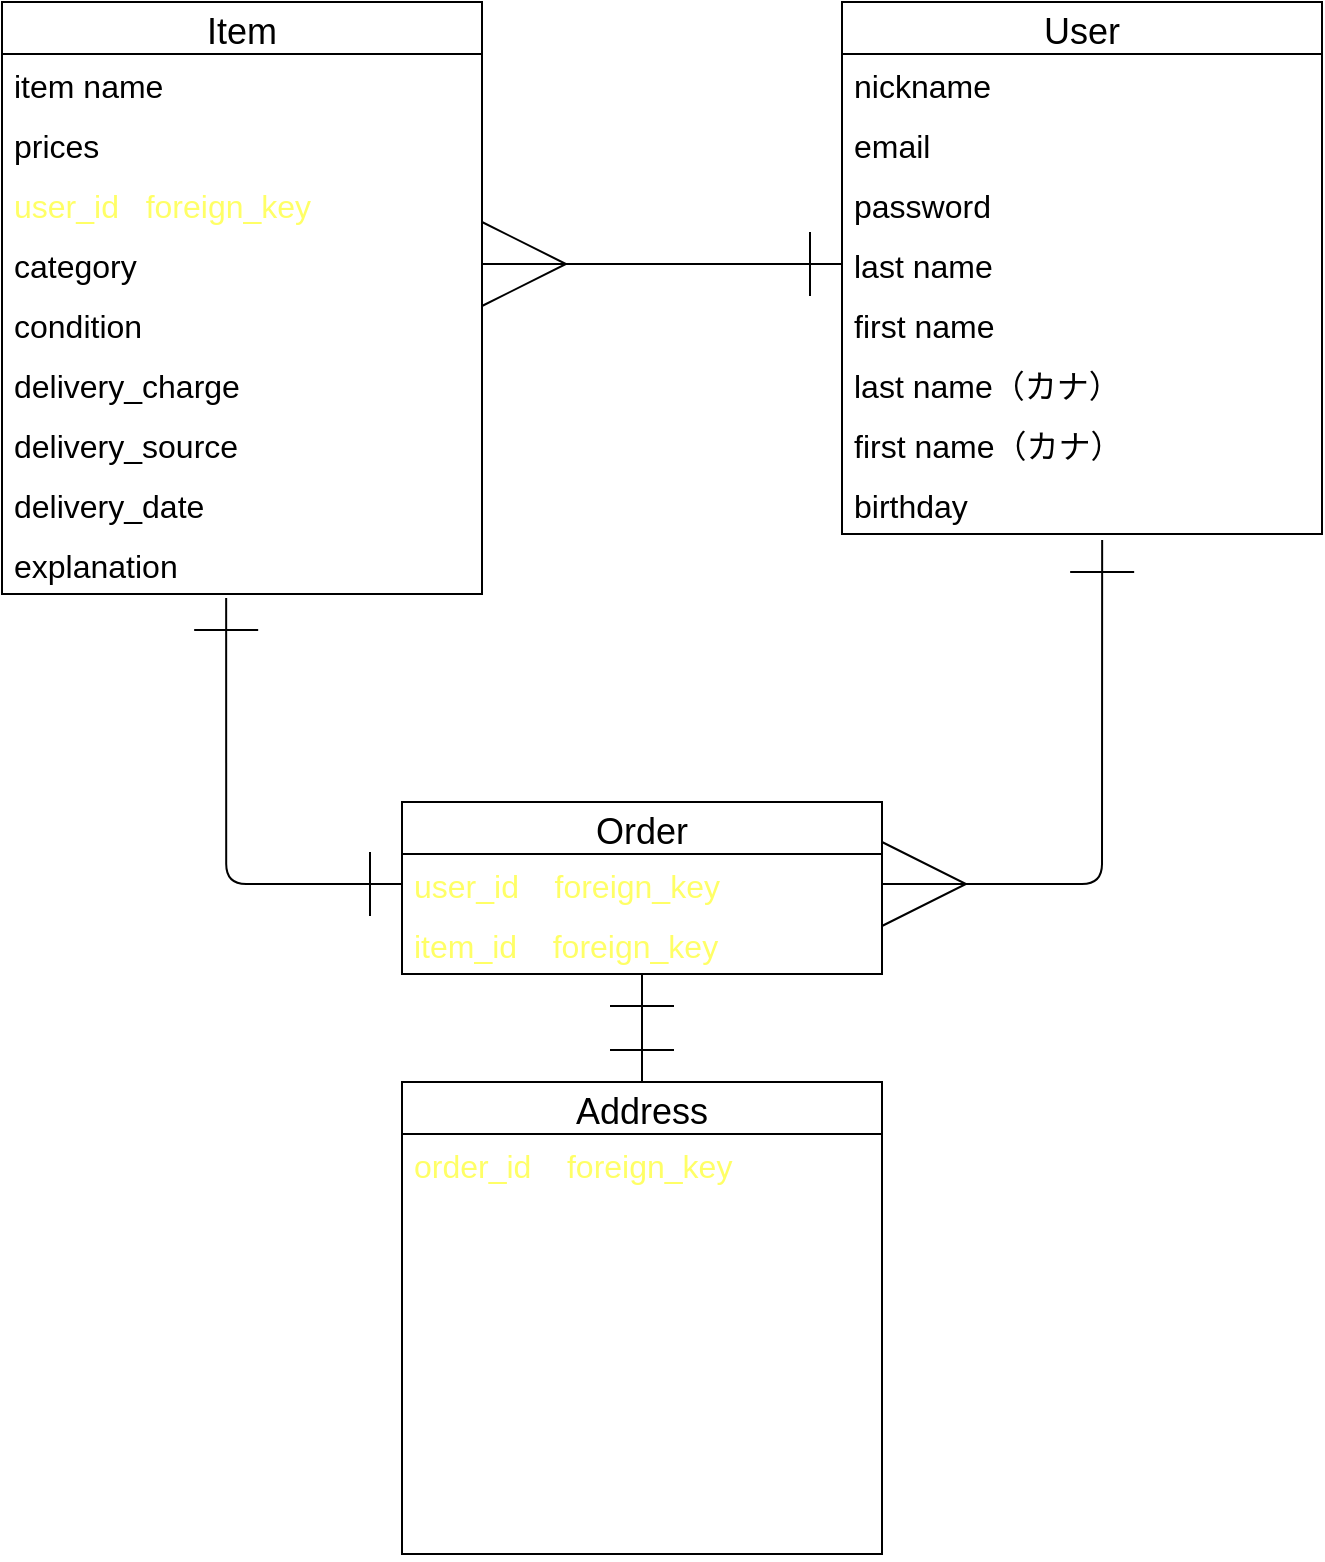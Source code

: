 <mxfile>
    <diagram id="Gw6XwB8pYQZRrLH_ed2s" name="ページ1">
        <mxGraphModel dx="670" dy="680" grid="1" gridSize="10" guides="1" tooltips="1" connect="1" arrows="1" fold="1" page="1" pageScale="1" pageWidth="827" pageHeight="1169" math="0" shadow="0">
            <root>
                <mxCell id="0"/>
                <mxCell id="1" parent="0"/>
                <mxCell id="TiMrdFcYZFNnlDHRjibW-83" style="edgeStyle=none;html=1;entryX=1;entryY=0.5;entryDx=0;entryDy=0;fontColor=#FFFFFF;endArrow=ERmany;endFill=0;endSize=40;startArrow=ERone;startFill=0;sourcePerimeterSpacing=0;startSize=30;exitX=0.542;exitY=1.1;exitDx=0;exitDy=0;exitPerimeter=0;" parent="1" source="TiMrdFcYZFNnlDHRjibW-33" target="TiMrdFcYZFNnlDHRjibW-62" edge="1">
                    <mxGeometry relative="1" as="geometry">
                        <mxPoint x="600" y="270" as="sourcePoint"/>
                        <Array as="points">
                            <mxPoint x="600" y="451"/>
                        </Array>
                    </mxGeometry>
                </mxCell>
                <mxCell id="15" value="User" style="swimlane;fontStyle=0;childLayout=stackLayout;horizontal=1;startSize=26;horizontalStack=0;resizeParent=1;resizeParentMax=0;resizeLast=0;collapsible=1;marginBottom=0;align=center;fontSize=18;" parent="1" vertex="1">
                    <mxGeometry x="470" y="10" width="240" height="266" as="geometry">
                        <mxRectangle x="220" y="10" width="60" height="26" as="alternateBounds"/>
                    </mxGeometry>
                </mxCell>
                <mxCell id="16" value="nickname" style="text;strokeColor=none;fillColor=none;spacingLeft=4;spacingRight=4;overflow=hidden;rotatable=0;points=[[0,0.5],[1,0.5]];portConstraint=eastwest;fontSize=16;" parent="15" vertex="1">
                    <mxGeometry y="26" width="240" height="30" as="geometry"/>
                </mxCell>
                <mxCell id="17" value="email" style="text;strokeColor=none;fillColor=none;spacingLeft=4;spacingRight=4;overflow=hidden;rotatable=0;points=[[0,0.5],[1,0.5]];portConstraint=eastwest;fontSize=16;" parent="15" vertex="1">
                    <mxGeometry y="56" width="240" height="30" as="geometry"/>
                </mxCell>
                <mxCell id="18" value="password" style="text;strokeColor=none;fillColor=none;spacingLeft=4;spacingRight=4;overflow=hidden;rotatable=0;points=[[0,0.5],[1,0.5]];portConstraint=eastwest;fontSize=16;" parent="15" vertex="1">
                    <mxGeometry y="86" width="240" height="30" as="geometry"/>
                </mxCell>
                <mxCell id="TiMrdFcYZFNnlDHRjibW-30" value="last name" style="text;strokeColor=none;fillColor=none;spacingLeft=4;spacingRight=4;overflow=hidden;rotatable=0;points=[[0,0.5],[1,0.5]];portConstraint=eastwest;fontSize=16;" parent="15" vertex="1">
                    <mxGeometry y="116" width="240" height="30" as="geometry"/>
                </mxCell>
                <mxCell id="TiMrdFcYZFNnlDHRjibW-31" value="first name" style="text;strokeColor=none;fillColor=none;spacingLeft=4;spacingRight=4;overflow=hidden;rotatable=0;points=[[0,0.5],[1,0.5]];portConstraint=eastwest;fontSize=16;" parent="15" vertex="1">
                    <mxGeometry y="146" width="240" height="30" as="geometry"/>
                </mxCell>
                <mxCell id="TiMrdFcYZFNnlDHRjibW-32" value="last name（カナ）" style="text;strokeColor=none;fillColor=none;spacingLeft=4;spacingRight=4;overflow=hidden;rotatable=0;points=[[0,0.5],[1,0.5]];portConstraint=eastwest;fontSize=16;" parent="15" vertex="1">
                    <mxGeometry y="176" width="240" height="30" as="geometry"/>
                </mxCell>
                <mxCell id="TiMrdFcYZFNnlDHRjibW-34" value="first name（カナ）" style="text;strokeColor=none;fillColor=none;spacingLeft=4;spacingRight=4;overflow=hidden;rotatable=0;points=[[0,0.5],[1,0.5]];portConstraint=eastwest;fontSize=16;" parent="15" vertex="1">
                    <mxGeometry y="206" width="240" height="30" as="geometry"/>
                </mxCell>
                <mxCell id="TiMrdFcYZFNnlDHRjibW-33" value="birthday" style="text;strokeColor=none;fillColor=none;spacingLeft=4;spacingRight=4;overflow=hidden;rotatable=0;points=[[0,0.5],[1,0.5]];portConstraint=eastwest;fontSize=16;" parent="15" vertex="1">
                    <mxGeometry y="236" width="240" height="30" as="geometry"/>
                </mxCell>
                <mxCell id="TiMrdFcYZFNnlDHRjibW-35" value="Item" style="swimlane;fontStyle=0;childLayout=stackLayout;horizontal=1;startSize=26;horizontalStack=0;resizeParent=1;resizeParentMax=0;resizeLast=0;collapsible=1;marginBottom=0;align=center;fontSize=18;" parent="1" vertex="1">
                    <mxGeometry x="50" y="10" width="240" height="296" as="geometry">
                        <mxRectangle x="140" y="60" width="60" height="26" as="alternateBounds"/>
                    </mxGeometry>
                </mxCell>
                <mxCell id="TiMrdFcYZFNnlDHRjibW-36" value="item name" style="text;strokeColor=none;fillColor=none;spacingLeft=4;spacingRight=4;overflow=hidden;rotatable=0;points=[[0,0.5],[1,0.5]];portConstraint=eastwest;fontSize=16;" parent="TiMrdFcYZFNnlDHRjibW-35" vertex="1">
                    <mxGeometry y="26" width="240" height="30" as="geometry"/>
                </mxCell>
                <mxCell id="TiMrdFcYZFNnlDHRjibW-38" value="prices" style="text;strokeColor=none;fillColor=none;spacingLeft=4;spacingRight=4;overflow=hidden;rotatable=0;points=[[0,0.5],[1,0.5]];portConstraint=eastwest;fontSize=16;" parent="TiMrdFcYZFNnlDHRjibW-35" vertex="1">
                    <mxGeometry y="56" width="240" height="30" as="geometry"/>
                </mxCell>
                <mxCell id="TiMrdFcYZFNnlDHRjibW-39" value="user_id   foreign_key" style="text;strokeColor=none;fillColor=none;spacingLeft=4;spacingRight=4;overflow=hidden;rotatable=0;points=[[0,0.5],[1,0.5]];portConstraint=eastwest;fontSize=16;fontColor=#FFFF66;" parent="TiMrdFcYZFNnlDHRjibW-35" vertex="1">
                    <mxGeometry y="86" width="240" height="30" as="geometry"/>
                </mxCell>
                <mxCell id="TiMrdFcYZFNnlDHRjibW-40" value="category" style="text;strokeColor=none;fillColor=none;spacingLeft=4;spacingRight=4;overflow=hidden;rotatable=0;points=[[0,0.5],[1,0.5]];portConstraint=eastwest;fontSize=16;" parent="TiMrdFcYZFNnlDHRjibW-35" vertex="1">
                    <mxGeometry y="116" width="240" height="30" as="geometry"/>
                </mxCell>
                <mxCell id="TiMrdFcYZFNnlDHRjibW-41" value="condition" style="text;strokeColor=none;fillColor=none;spacingLeft=4;spacingRight=4;overflow=hidden;rotatable=0;points=[[0,0.5],[1,0.5]];portConstraint=eastwest;fontSize=16;" parent="TiMrdFcYZFNnlDHRjibW-35" vertex="1">
                    <mxGeometry y="146" width="240" height="30" as="geometry"/>
                </mxCell>
                <mxCell id="TiMrdFcYZFNnlDHRjibW-42" value="delivery_charge" style="text;strokeColor=none;fillColor=none;spacingLeft=4;spacingRight=4;overflow=hidden;rotatable=0;points=[[0,0.5],[1,0.5]];portConstraint=eastwest;fontSize=16;" parent="TiMrdFcYZFNnlDHRjibW-35" vertex="1">
                    <mxGeometry y="176" width="240" height="30" as="geometry"/>
                </mxCell>
                <mxCell id="TiMrdFcYZFNnlDHRjibW-43" value="delivery_source" style="text;strokeColor=none;fillColor=none;spacingLeft=4;spacingRight=4;overflow=hidden;rotatable=0;points=[[0,0.5],[1,0.5]];portConstraint=eastwest;fontSize=16;" parent="TiMrdFcYZFNnlDHRjibW-35" vertex="1">
                    <mxGeometry y="206" width="240" height="30" as="geometry"/>
                </mxCell>
                <mxCell id="TiMrdFcYZFNnlDHRjibW-58" value="delivery_date" style="text;strokeColor=none;fillColor=none;spacingLeft=4;spacingRight=4;overflow=hidden;rotatable=0;points=[[0,0.5],[1,0.5]];portConstraint=eastwest;fontSize=16;" parent="TiMrdFcYZFNnlDHRjibW-35" vertex="1">
                    <mxGeometry y="236" width="240" height="30" as="geometry"/>
                </mxCell>
                <mxCell id="TiMrdFcYZFNnlDHRjibW-59" value="explanation" style="text;strokeColor=none;fillColor=none;spacingLeft=4;spacingRight=4;overflow=hidden;rotatable=0;points=[[0,0.5],[1,0.5]];portConstraint=eastwest;fontSize=16;" parent="TiMrdFcYZFNnlDHRjibW-35" vertex="1">
                    <mxGeometry y="266" width="240" height="30" as="geometry"/>
                </mxCell>
                <mxCell id="TiMrdFcYZFNnlDHRjibW-60" value="Order" style="swimlane;fontStyle=0;childLayout=stackLayout;horizontal=1;startSize=26;horizontalStack=0;resizeParent=1;resizeParentMax=0;resizeLast=0;collapsible=1;marginBottom=0;align=center;fontSize=18;" parent="1" vertex="1">
                    <mxGeometry x="250" y="410" width="240" height="86" as="geometry">
                        <mxRectangle x="220" y="10" width="60" height="26" as="alternateBounds"/>
                    </mxGeometry>
                </mxCell>
                <mxCell id="TiMrdFcYZFNnlDHRjibW-62" value="user_id    foreign_key" style="text;strokeColor=none;fillColor=none;spacingLeft=4;spacingRight=4;overflow=hidden;rotatable=0;points=[[0,0.5],[1,0.5]];portConstraint=eastwest;fontSize=16;fontColor=#FFFF66;" parent="TiMrdFcYZFNnlDHRjibW-60" vertex="1">
                    <mxGeometry y="26" width="240" height="30" as="geometry"/>
                </mxCell>
                <mxCell id="TiMrdFcYZFNnlDHRjibW-61" value="item_id    foreign_key" style="text;strokeColor=none;fillColor=none;spacingLeft=4;spacingRight=4;overflow=hidden;rotatable=0;points=[[0,0.5],[1,0.5]];portConstraint=eastwest;fontSize=16;fontColor=#FFFF66;" parent="TiMrdFcYZFNnlDHRjibW-60" vertex="1">
                    <mxGeometry y="56" width="240" height="30" as="geometry"/>
                </mxCell>
                <mxCell id="TiMrdFcYZFNnlDHRjibW-84" style="edgeStyle=none;html=1;fontColor=#FFFFFF;endArrow=ERone;endFill=0;endSize=30;exitX=0.5;exitY=0;exitDx=0;exitDy=0;targetPerimeterSpacing=0;startArrow=ERone;startFill=0;startSize=30;" parent="1" source="TiMrdFcYZFNnlDHRjibW-69" edge="1" target="TiMrdFcYZFNnlDHRjibW-61">
                    <mxGeometry relative="1" as="geometry">
                        <mxPoint x="370" y="500" as="targetPoint"/>
                    </mxGeometry>
                </mxCell>
                <mxCell id="TiMrdFcYZFNnlDHRjibW-69" value="Address" style="swimlane;fontStyle=0;childLayout=stackLayout;horizontal=1;startSize=26;horizontalStack=0;resizeParent=1;resizeParentMax=0;resizeLast=0;collapsible=1;marginBottom=0;align=center;fontSize=18;" parent="1" vertex="1">
                    <mxGeometry x="250" y="550" width="240" height="236" as="geometry">
                        <mxRectangle x="220" y="10" width="60" height="26" as="alternateBounds"/>
                    </mxGeometry>
                </mxCell>
                <mxCell id="TiMrdFcYZFNnlDHRjibW-74" value="order_id    foreign_key" style="text;strokeColor=none;fillColor=none;spacingLeft=4;spacingRight=4;overflow=hidden;rotatable=0;points=[[0,0.5],[1,0.5]];portConstraint=eastwest;fontSize=16;fontColor=#FFFF66;" parent="TiMrdFcYZFNnlDHRjibW-69" vertex="1">
                    <mxGeometry y="26" width="240" height="30" as="geometry"/>
                </mxCell>
                <mxCell id="TiMrdFcYZFNnlDHRjibW-73" value="postal_code（郵便番号）" style="text;strokeColor=none;fillColor=none;spacingLeft=4;spacingRight=4;overflow=hidden;rotatable=0;points=[[0,0.5],[1,0.5]];portConstraint=eastwest;fontSize=16;fontColor=#FFFFFF;" parent="TiMrdFcYZFNnlDHRjibW-69" vertex="1">
                    <mxGeometry y="56" width="240" height="30" as="geometry"/>
                </mxCell>
                <mxCell id="TiMrdFcYZFNnlDHRjibW-76" value="prefecture（都道府県）" style="text;strokeColor=none;fillColor=none;spacingLeft=4;spacingRight=4;overflow=hidden;rotatable=0;points=[[0,0.5],[1,0.5]];portConstraint=eastwest;fontSize=16;fontColor=#FFFFFF;" parent="TiMrdFcYZFNnlDHRjibW-69" vertex="1">
                    <mxGeometry y="86" width="240" height="30" as="geometry"/>
                </mxCell>
                <mxCell id="TiMrdFcYZFNnlDHRjibW-75" value="municipality（市町村）" style="text;strokeColor=none;fillColor=none;spacingLeft=4;spacingRight=4;overflow=hidden;rotatable=0;points=[[0,0.5],[1,0.5]];portConstraint=eastwest;fontSize=16;fontColor=#FFFFFF;" parent="TiMrdFcYZFNnlDHRjibW-69" vertex="1">
                    <mxGeometry y="116" width="240" height="30" as="geometry"/>
                </mxCell>
                <mxCell id="TiMrdFcYZFNnlDHRjibW-78" value="house_number（番地）" style="text;strokeColor=none;fillColor=none;spacingLeft=4;spacingRight=4;overflow=hidden;rotatable=0;points=[[0,0.5],[1,0.5]];portConstraint=eastwest;fontSize=16;fontColor=#FFFFFF;" parent="TiMrdFcYZFNnlDHRjibW-69" vertex="1">
                    <mxGeometry y="146" width="240" height="30" as="geometry"/>
                </mxCell>
                <mxCell id="TiMrdFcYZFNnlDHRjibW-77" value="building_name（建物名）" style="text;strokeColor=none;fillColor=none;spacingLeft=4;spacingRight=4;overflow=hidden;rotatable=0;points=[[0,0.5],[1,0.5]];portConstraint=eastwest;fontSize=16;fontColor=#FFFFFF;" parent="TiMrdFcYZFNnlDHRjibW-69" vertex="1">
                    <mxGeometry y="176" width="240" height="30" as="geometry"/>
                </mxCell>
                <mxCell id="TiMrdFcYZFNnlDHRjibW-79" value="phone_number" style="text;strokeColor=none;fillColor=none;spacingLeft=4;spacingRight=4;overflow=hidden;rotatable=0;points=[[0,0.5],[1,0.5]];portConstraint=eastwest;fontSize=16;fontColor=#FFFFFF;" parent="TiMrdFcYZFNnlDHRjibW-69" vertex="1">
                    <mxGeometry y="206" width="240" height="30" as="geometry"/>
                </mxCell>
                <mxCell id="TiMrdFcYZFNnlDHRjibW-80" style="edgeStyle=none;html=1;exitX=0;exitY=0.5;exitDx=0;exitDy=0;entryX=1;entryY=0.5;entryDx=0;entryDy=0;fontColor=#FFFFFF;endArrow=ERmany;endFill=0;endSize=40;startArrow=ERone;startFill=0;startSize=30;" parent="1" source="TiMrdFcYZFNnlDHRjibW-30" target="TiMrdFcYZFNnlDHRjibW-40" edge="1">
                    <mxGeometry relative="1" as="geometry"/>
                </mxCell>
                <mxCell id="TiMrdFcYZFNnlDHRjibW-81" style="edgeStyle=orthogonalEdgeStyle;html=1;exitX=0;exitY=0.5;exitDx=0;exitDy=0;fontColor=#FFFFFF;endArrow=ERone;endFill=0;endSize=30;entryX=0.467;entryY=1.067;entryDx=0;entryDy=0;entryPerimeter=0;startSize=30;startArrow=ERone;startFill=0;" parent="1" source="TiMrdFcYZFNnlDHRjibW-62" target="TiMrdFcYZFNnlDHRjibW-59" edge="1">
                    <mxGeometry relative="1" as="geometry">
                        <mxPoint x="190" y="360" as="targetPoint"/>
                        <Array as="points">
                            <mxPoint x="162" y="451"/>
                        </Array>
                    </mxGeometry>
                </mxCell>
            </root>
        </mxGraphModel>
    </diagram>
    <diagram id="K922qGnVb5uUr1rM_XMp" name="ページ2">
        <mxGraphModel dx="664" dy="603" grid="1" gridSize="10" guides="1" tooltips="1" connect="1" arrows="1" fold="1" page="1" pageScale="1" pageWidth="827" pageHeight="1169" math="0" shadow="0">
            <root>
                <mxCell id="20b-HRjHnSGjkjuTGu1c-0"/>
                <mxCell id="20b-HRjHnSGjkjuTGu1c-1" parent="20b-HRjHnSGjkjuTGu1c-0"/>
            </root>
        </mxGraphModel>
    </diagram>
</mxfile>
